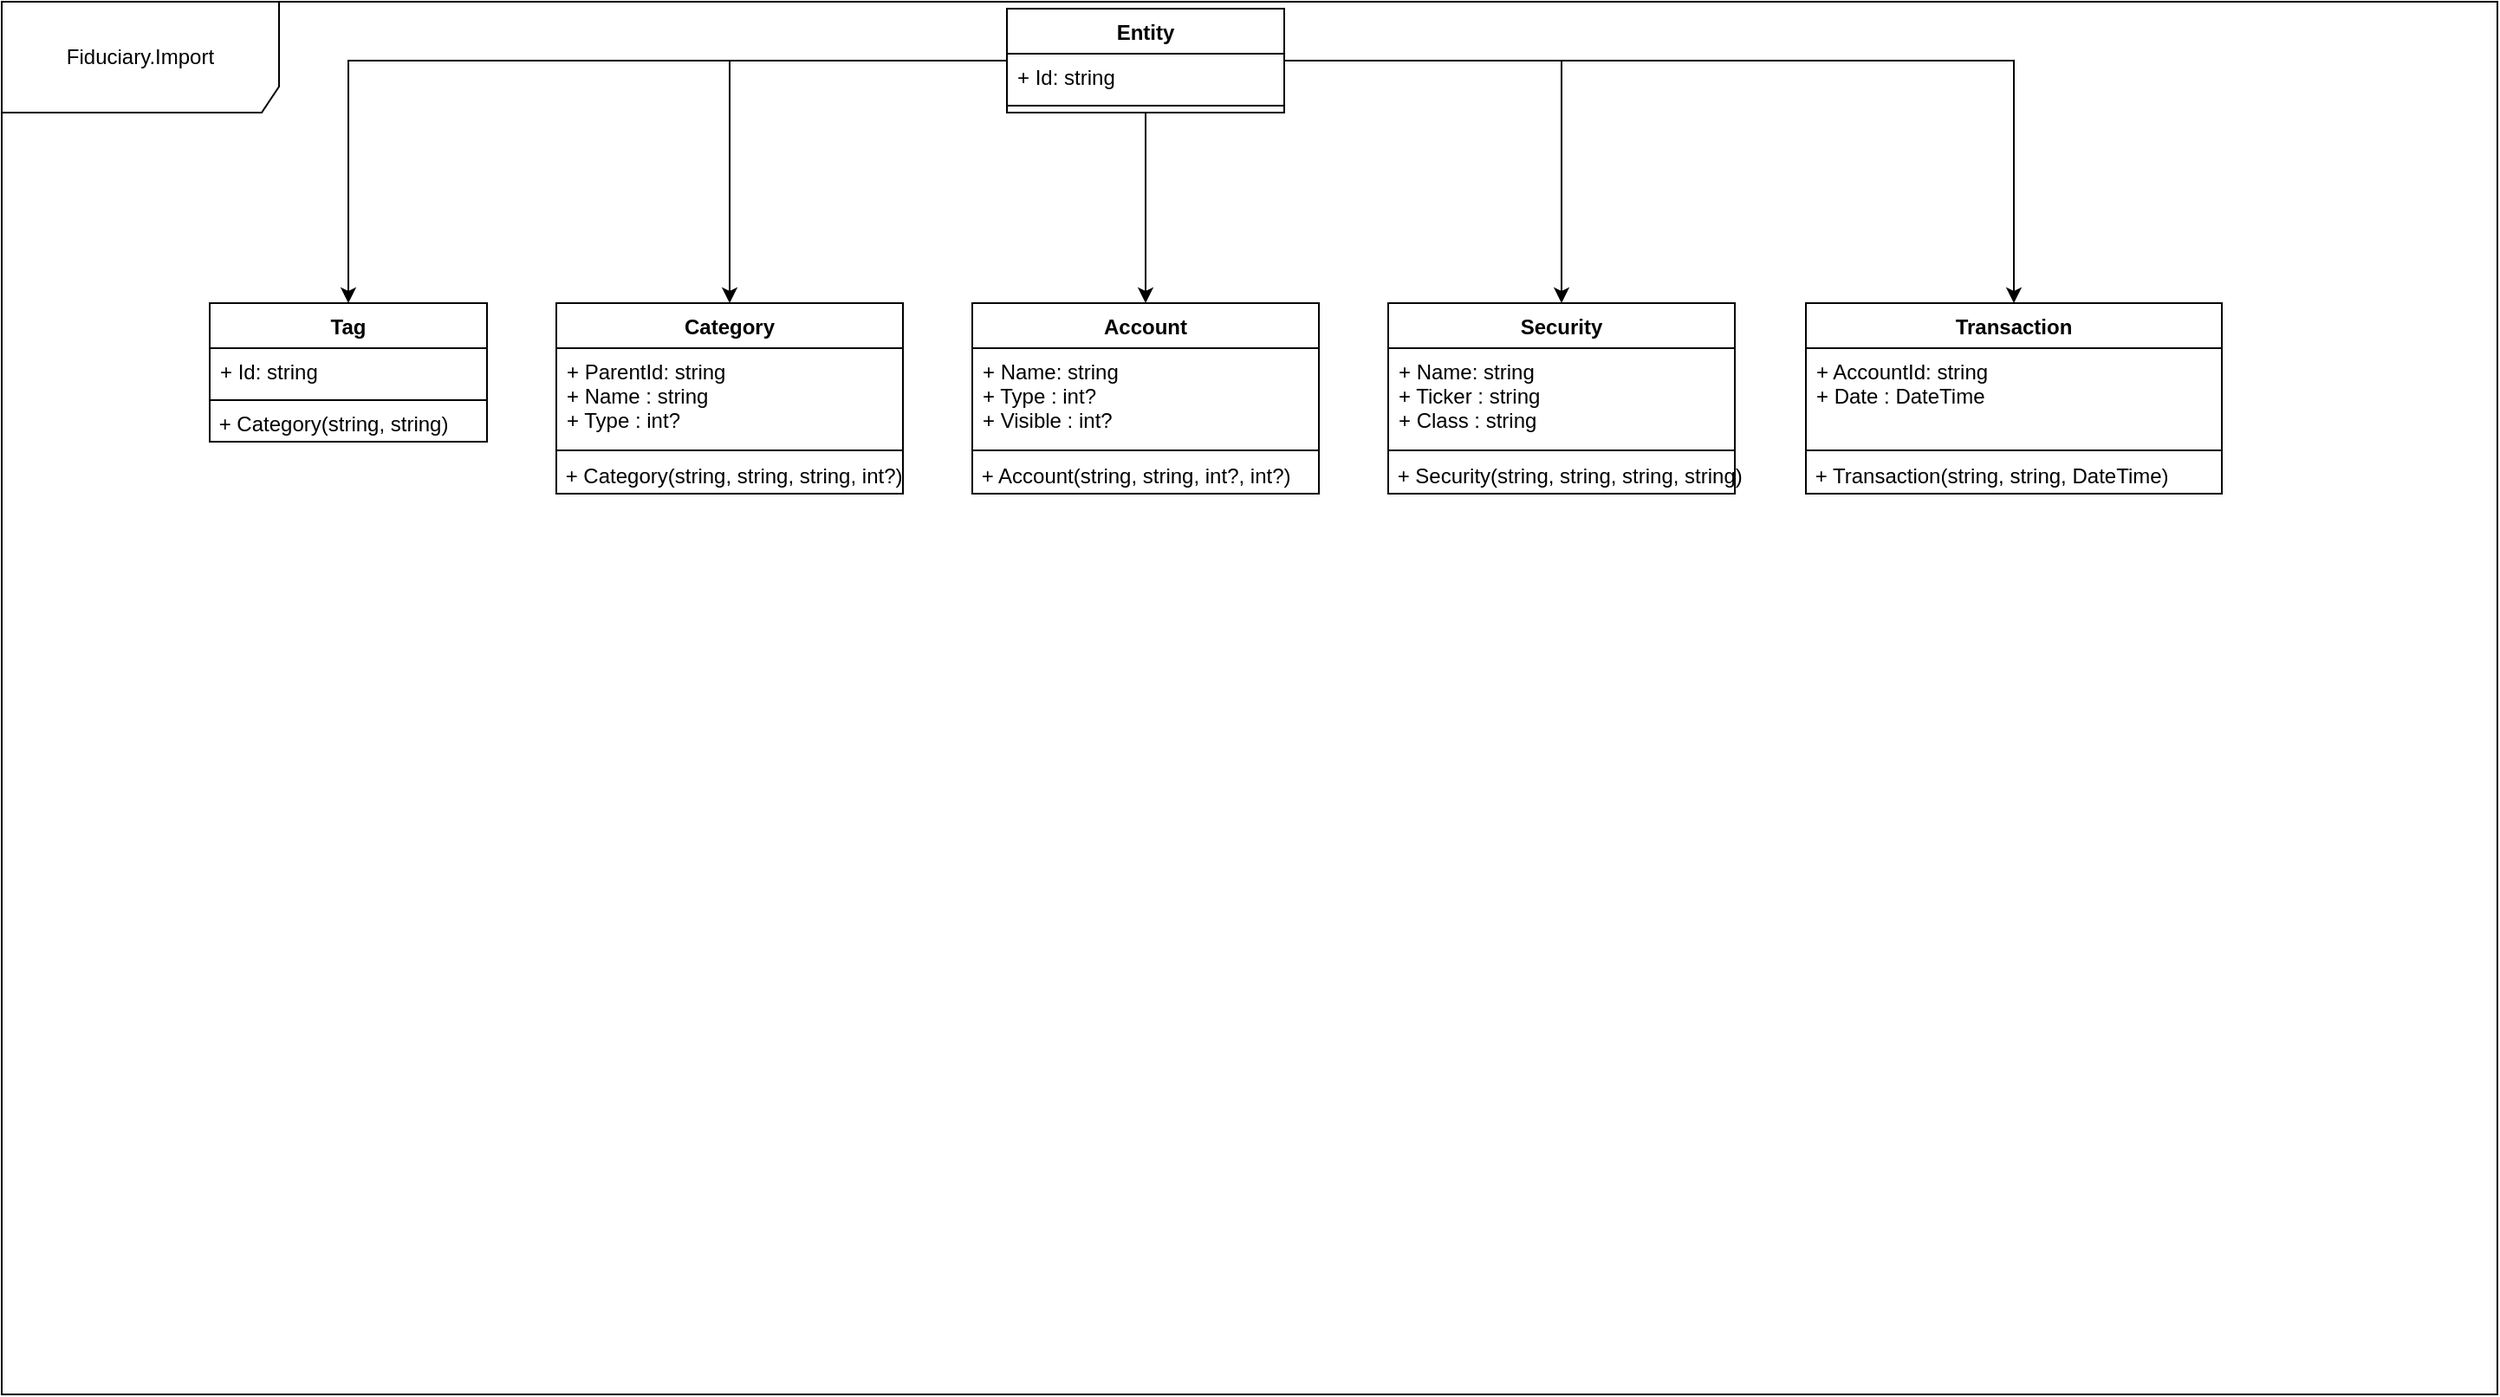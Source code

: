 <mxfile version="15.0.6" type="github">
  <diagram id="C5RBs43oDa-KdzZeNtuy" name="PlaidAPI">
    <mxGraphModel dx="346" dy="188" grid="1" gridSize="10" guides="1" tooltips="1" connect="1" arrows="1" fold="1" page="1" pageScale="1" pageWidth="827" pageHeight="1169" math="0" shadow="0">
      <root>
        <mxCell id="WIyWlLk6GJQsqaUBKTNV-0" />
        <mxCell id="WIyWlLk6GJQsqaUBKTNV-1" parent="WIyWlLk6GJQsqaUBKTNV-0" />
        <mxCell id="lR8Y6dJN8KCPC4A0Rhz--12" value="" style="edgeStyle=orthogonalEdgeStyle;rounded=0;orthogonalLoop=1;jettySize=auto;html=1;" edge="1" parent="WIyWlLk6GJQsqaUBKTNV-1" source="lR8Y6dJN8KCPC4A0Rhz--4" target="lR8Y6dJN8KCPC4A0Rhz--9">
          <mxGeometry relative="1" as="geometry" />
        </mxCell>
        <mxCell id="lR8Y6dJN8KCPC4A0Rhz--16" value="" style="edgeStyle=orthogonalEdgeStyle;rounded=0;orthogonalLoop=1;jettySize=auto;html=1;" edge="1" parent="WIyWlLk6GJQsqaUBKTNV-1" source="lR8Y6dJN8KCPC4A0Rhz--4" target="lR8Y6dJN8KCPC4A0Rhz--13">
          <mxGeometry relative="1" as="geometry" />
        </mxCell>
        <mxCell id="lR8Y6dJN8KCPC4A0Rhz--33" value="" style="edgeStyle=orthogonalEdgeStyle;rounded=0;orthogonalLoop=1;jettySize=auto;html=1;entryX=0.5;entryY=0;entryDx=0;entryDy=0;" edge="1" parent="WIyWlLk6GJQsqaUBKTNV-1" source="lR8Y6dJN8KCPC4A0Rhz--4" target="lR8Y6dJN8KCPC4A0Rhz--26">
          <mxGeometry relative="1" as="geometry">
            <mxPoint x="1040" y="120" as="targetPoint" />
          </mxGeometry>
        </mxCell>
        <mxCell id="lR8Y6dJN8KCPC4A0Rhz--41" value="" style="edgeStyle=orthogonalEdgeStyle;rounded=0;orthogonalLoop=1;jettySize=auto;html=1;entryX=0.5;entryY=0;entryDx=0;entryDy=0;" edge="1" parent="WIyWlLk6GJQsqaUBKTNV-1" source="lR8Y6dJN8KCPC4A0Rhz--4" target="lR8Y6dJN8KCPC4A0Rhz--34">
          <mxGeometry relative="1" as="geometry">
            <mxPoint x="1300" y="80" as="targetPoint" />
          </mxGeometry>
        </mxCell>
        <mxCell id="lR8Y6dJN8KCPC4A0Rhz--48" value="" style="edgeStyle=orthogonalEdgeStyle;rounded=0;orthogonalLoop=1;jettySize=auto;html=1;entryX=0.5;entryY=0;entryDx=0;entryDy=0;" edge="1" parent="WIyWlLk6GJQsqaUBKTNV-1" source="lR8Y6dJN8KCPC4A0Rhz--4" target="lR8Y6dJN8KCPC4A0Rhz--49">
          <mxGeometry relative="1" as="geometry">
            <mxPoint x="1480" y="210" as="targetPoint" />
          </mxGeometry>
        </mxCell>
        <mxCell id="lR8Y6dJN8KCPC4A0Rhz--4" value="Entity" style="swimlane;fontStyle=1;align=center;verticalAlign=top;childLayout=stackLayout;horizontal=1;startSize=26;horizontalStack=0;resizeParent=1;resizeParentMax=0;resizeLast=0;collapsible=1;marginBottom=0;" vertex="1" parent="WIyWlLk6GJQsqaUBKTNV-1">
          <mxGeometry x="700" y="40" width="160" height="60" as="geometry" />
        </mxCell>
        <mxCell id="lR8Y6dJN8KCPC4A0Rhz--5" value="+ Id: string" style="text;strokeColor=none;fillColor=none;align=left;verticalAlign=top;spacingLeft=4;spacingRight=4;overflow=hidden;rotatable=0;points=[[0,0.5],[1,0.5]];portConstraint=eastwest;" vertex="1" parent="lR8Y6dJN8KCPC4A0Rhz--4">
          <mxGeometry y="26" width="160" height="26" as="geometry" />
        </mxCell>
        <mxCell id="lR8Y6dJN8KCPC4A0Rhz--6" value="" style="line;strokeWidth=1;fillColor=none;align=left;verticalAlign=middle;spacingTop=-1;spacingLeft=3;spacingRight=3;rotatable=0;labelPosition=right;points=[];portConstraint=eastwest;" vertex="1" parent="lR8Y6dJN8KCPC4A0Rhz--4">
          <mxGeometry y="52" width="160" height="8" as="geometry" />
        </mxCell>
        <mxCell id="lR8Y6dJN8KCPC4A0Rhz--9" value="Tag" style="swimlane;fontStyle=1;align=center;verticalAlign=top;childLayout=stackLayout;horizontal=1;startSize=26;horizontalStack=0;resizeParent=1;resizeParentMax=0;resizeLast=0;collapsible=1;marginBottom=0;" vertex="1" parent="WIyWlLk6GJQsqaUBKTNV-1">
          <mxGeometry x="240" y="210" width="160" height="80" as="geometry" />
        </mxCell>
        <mxCell id="lR8Y6dJN8KCPC4A0Rhz--10" value="+ Id: string" style="text;strokeColor=none;fillColor=none;align=left;verticalAlign=top;spacingLeft=4;spacingRight=4;overflow=hidden;rotatable=0;points=[[0,0.5],[1,0.5]];portConstraint=eastwest;" vertex="1" parent="lR8Y6dJN8KCPC4A0Rhz--9">
          <mxGeometry y="26" width="160" height="26" as="geometry" />
        </mxCell>
        <mxCell id="lR8Y6dJN8KCPC4A0Rhz--11" value="" style="line;strokeWidth=1;fillColor=none;align=left;verticalAlign=middle;spacingTop=-1;spacingLeft=3;spacingRight=3;rotatable=0;labelPosition=right;points=[];portConstraint=eastwest;" vertex="1" parent="lR8Y6dJN8KCPC4A0Rhz--9">
          <mxGeometry y="52" width="160" height="8" as="geometry" />
        </mxCell>
        <mxCell id="lR8Y6dJN8KCPC4A0Rhz--25" value="&lt;div align=&quot;left&quot;&gt;&amp;nbsp;+ Category(string, string)&lt;/div&gt;" style="text;html=1;align=left;verticalAlign=middle;resizable=0;points=[];autosize=1;strokeColor=none;fillColor=none;" vertex="1" parent="lR8Y6dJN8KCPC4A0Rhz--9">
          <mxGeometry y="60" width="160" height="20" as="geometry" />
        </mxCell>
        <mxCell id="lR8Y6dJN8KCPC4A0Rhz--13" value="Category" style="swimlane;fontStyle=1;align=center;verticalAlign=top;childLayout=stackLayout;horizontal=1;startSize=26;horizontalStack=0;resizeParent=1;resizeParentMax=0;resizeLast=0;collapsible=1;marginBottom=0;" vertex="1" parent="WIyWlLk6GJQsqaUBKTNV-1">
          <mxGeometry x="440" y="210" width="200" height="110" as="geometry" />
        </mxCell>
        <mxCell id="lR8Y6dJN8KCPC4A0Rhz--14" value="+ ParentId: string&#xa;+ Name : string&#xa;+ Type : int?" style="text;strokeColor=none;fillColor=none;align=left;verticalAlign=top;spacingLeft=4;spacingRight=4;overflow=hidden;rotatable=0;points=[[0,0.5],[1,0.5]];portConstraint=eastwest;" vertex="1" parent="lR8Y6dJN8KCPC4A0Rhz--13">
          <mxGeometry y="26" width="200" height="54" as="geometry" />
        </mxCell>
        <mxCell id="lR8Y6dJN8KCPC4A0Rhz--15" value="" style="line;strokeWidth=1;fillColor=none;align=left;verticalAlign=middle;spacingTop=-1;spacingLeft=3;spacingRight=3;rotatable=0;labelPosition=right;points=[];portConstraint=eastwest;" vertex="1" parent="lR8Y6dJN8KCPC4A0Rhz--13">
          <mxGeometry y="80" width="200" height="10" as="geometry" />
        </mxCell>
        <mxCell id="lR8Y6dJN8KCPC4A0Rhz--24" value="&lt;div align=&quot;left&quot;&gt;&amp;nbsp;+ Category(string, string, string, int?)&lt;/div&gt;" style="text;html=1;align=left;verticalAlign=middle;resizable=0;points=[];autosize=1;strokeColor=none;fillColor=none;" vertex="1" parent="lR8Y6dJN8KCPC4A0Rhz--13">
          <mxGeometry y="90" width="200" height="20" as="geometry" />
        </mxCell>
        <mxCell id="lR8Y6dJN8KCPC4A0Rhz--26" value="Account" style="swimlane;fontStyle=1;align=center;verticalAlign=top;childLayout=stackLayout;horizontal=1;startSize=26;horizontalStack=0;resizeParent=1;resizeParentMax=0;resizeLast=0;collapsible=1;marginBottom=0;" vertex="1" parent="WIyWlLk6GJQsqaUBKTNV-1">
          <mxGeometry x="680" y="210" width="200" height="110" as="geometry" />
        </mxCell>
        <mxCell id="lR8Y6dJN8KCPC4A0Rhz--27" value="+ Name: string&#xa;+ Type : int?&#xa;+ Visible : int?" style="text;strokeColor=none;fillColor=none;align=left;verticalAlign=top;spacingLeft=4;spacingRight=4;overflow=hidden;rotatable=0;points=[[0,0.5],[1,0.5]];portConstraint=eastwest;" vertex="1" parent="lR8Y6dJN8KCPC4A0Rhz--26">
          <mxGeometry y="26" width="200" height="54" as="geometry" />
        </mxCell>
        <mxCell id="lR8Y6dJN8KCPC4A0Rhz--28" value="" style="line;strokeWidth=1;fillColor=none;align=left;verticalAlign=middle;spacingTop=-1;spacingLeft=3;spacingRight=3;rotatable=0;labelPosition=right;points=[];portConstraint=eastwest;" vertex="1" parent="lR8Y6dJN8KCPC4A0Rhz--26">
          <mxGeometry y="80" width="200" height="10" as="geometry" />
        </mxCell>
        <mxCell id="lR8Y6dJN8KCPC4A0Rhz--29" value="&lt;div align=&quot;left&quot;&gt;&amp;nbsp;+ Account(string, string, int?, int?)&lt;/div&gt;" style="text;html=1;align=left;verticalAlign=middle;resizable=0;points=[];autosize=1;strokeColor=none;fillColor=none;" vertex="1" parent="lR8Y6dJN8KCPC4A0Rhz--26">
          <mxGeometry y="90" width="200" height="20" as="geometry" />
        </mxCell>
        <mxCell id="lR8Y6dJN8KCPC4A0Rhz--34" value="Security" style="swimlane;fontStyle=1;align=center;verticalAlign=top;childLayout=stackLayout;horizontal=1;startSize=26;horizontalStack=0;resizeParent=1;resizeParentMax=0;resizeLast=0;collapsible=1;marginBottom=0;" vertex="1" parent="WIyWlLk6GJQsqaUBKTNV-1">
          <mxGeometry x="920" y="210" width="200" height="110" as="geometry" />
        </mxCell>
        <mxCell id="lR8Y6dJN8KCPC4A0Rhz--35" value="+ Name: string&#xa;+ Ticker : string&#xa;+ Class : string" style="text;strokeColor=none;fillColor=none;align=left;verticalAlign=top;spacingLeft=4;spacingRight=4;overflow=hidden;rotatable=0;points=[[0,0.5],[1,0.5]];portConstraint=eastwest;" vertex="1" parent="lR8Y6dJN8KCPC4A0Rhz--34">
          <mxGeometry y="26" width="200" height="54" as="geometry" />
        </mxCell>
        <mxCell id="lR8Y6dJN8KCPC4A0Rhz--36" value="" style="line;strokeWidth=1;fillColor=none;align=left;verticalAlign=middle;spacingTop=-1;spacingLeft=3;spacingRight=3;rotatable=0;labelPosition=right;points=[];portConstraint=eastwest;" vertex="1" parent="lR8Y6dJN8KCPC4A0Rhz--34">
          <mxGeometry y="80" width="200" height="10" as="geometry" />
        </mxCell>
        <mxCell id="lR8Y6dJN8KCPC4A0Rhz--37" value="&lt;div align=&quot;left&quot;&gt;&amp;nbsp;+ Security(string, string, string, string)&lt;/div&gt;" style="text;html=1;align=left;verticalAlign=middle;resizable=0;points=[];autosize=1;strokeColor=none;fillColor=none;" vertex="1" parent="lR8Y6dJN8KCPC4A0Rhz--34">
          <mxGeometry y="90" width="200" height="20" as="geometry" />
        </mxCell>
        <mxCell id="lR8Y6dJN8KCPC4A0Rhz--49" value="Transaction" style="swimlane;fontStyle=1;align=center;verticalAlign=top;childLayout=stackLayout;horizontal=1;startSize=26;horizontalStack=0;resizeParent=1;resizeParentMax=0;resizeLast=0;collapsible=1;marginBottom=0;" vertex="1" parent="WIyWlLk6GJQsqaUBKTNV-1">
          <mxGeometry x="1161" y="210" width="240" height="110" as="geometry" />
        </mxCell>
        <mxCell id="lR8Y6dJN8KCPC4A0Rhz--50" value="+ AccountId: string&#xa;+ Date : DateTime" style="text;strokeColor=none;fillColor=none;align=left;verticalAlign=top;spacingLeft=4;spacingRight=4;overflow=hidden;rotatable=0;points=[[0,0.5],[1,0.5]];portConstraint=eastwest;" vertex="1" parent="lR8Y6dJN8KCPC4A0Rhz--49">
          <mxGeometry y="26" width="240" height="54" as="geometry" />
        </mxCell>
        <mxCell id="lR8Y6dJN8KCPC4A0Rhz--51" value="" style="line;strokeWidth=1;fillColor=none;align=left;verticalAlign=middle;spacingTop=-1;spacingLeft=3;spacingRight=3;rotatable=0;labelPosition=right;points=[];portConstraint=eastwest;" vertex="1" parent="lR8Y6dJN8KCPC4A0Rhz--49">
          <mxGeometry y="80" width="240" height="10" as="geometry" />
        </mxCell>
        <mxCell id="lR8Y6dJN8KCPC4A0Rhz--52" value="&lt;div align=&quot;left&quot;&gt;&amp;nbsp;+ Transaction(string, string, DateTime)&lt;/div&gt;" style="text;html=1;align=left;verticalAlign=middle;resizable=0;points=[];autosize=1;strokeColor=none;fillColor=none;" vertex="1" parent="lR8Y6dJN8KCPC4A0Rhz--49">
          <mxGeometry y="90" width="240" height="20" as="geometry" />
        </mxCell>
        <mxCell id="lR8Y6dJN8KCPC4A0Rhz--53" value="&lt;div&gt;Fiduciary.Import&lt;/div&gt;" style="shape=umlFrame;whiteSpace=wrap;html=1;width=160;height=64;" vertex="1" parent="WIyWlLk6GJQsqaUBKTNV-1">
          <mxGeometry x="120" y="36" width="1440" height="804" as="geometry" />
        </mxCell>
      </root>
    </mxGraphModel>
  </diagram>
</mxfile>
